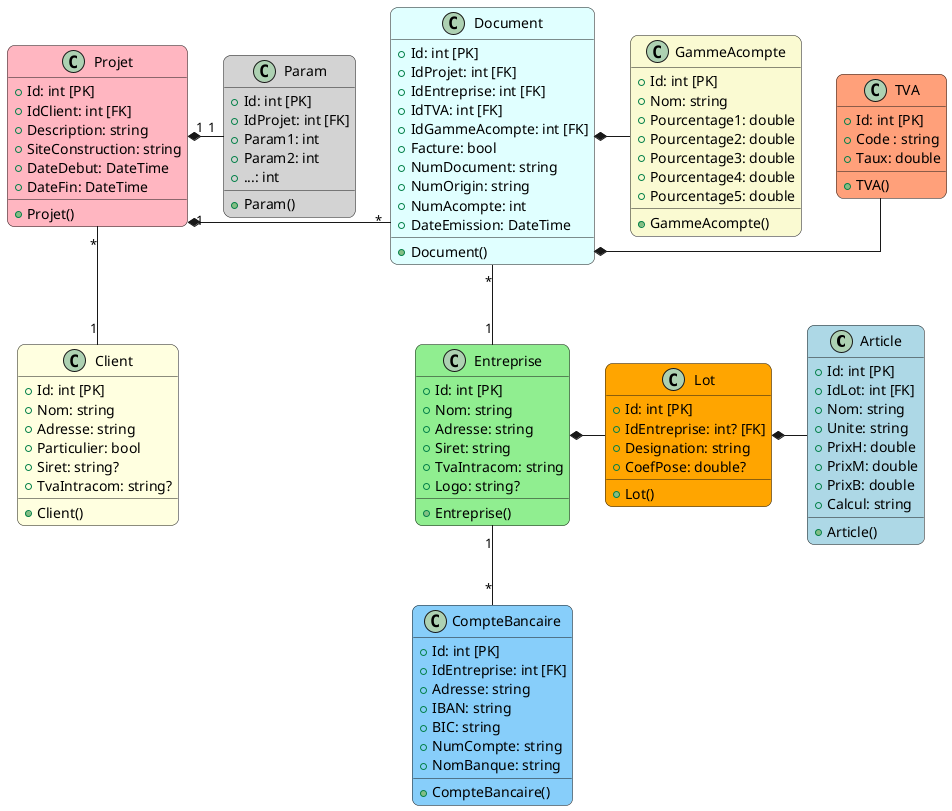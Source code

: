@startuml BHBq_Diagram

skinparam defaultFontName Arial
skinparam linetype ortho
skinparam linewidth 2
skinparam roundcorner 15

' Classe représentant un article qui apparaitra comme une ligne sur le devis
class Article #lightblue {
  + Id: int [PK]
  + IdLot: int [FK]
  + Nom: string
  + Unite: string
  + PrixH: double
  + PrixM: double
  + PrixB: double
  + Calcul: string

  + Article()
}

' Classe représentant un client du Groupe BHB
class Client #lightyellow {
  + Id: int [PK]
  + Nom: string
  + Adresse: string
  + Particulier: bool
  + Siret: string?
  + TvaIntracom: string?

  + Client()
}

' Classe représentant une entreprise du groupe BHB
class Entreprise #lightgreen {
  + Id: int [PK]
  + Nom: string
  + Adresse: string
  + Siret: string
  + TvaIntracom: string
  + Logo: string?

  + Entreprise()
}

' Classe représentant un lot (ensemble d'articles)
class Lot #orange {

  + Id: int [PK]
  + IdEntreprise: int? [FK]
  + Designation: string
  + CoefPose: double?

  + Lot()
}

' Classe représentant un projet, qui regroupe les informations relatives à un projet
class Projet #lightpink {
  + Id: int [PK]
  + IdClient: int [FK]
  + Description: string
  + SiteConstruction: string
  + DateDebut: DateTime
  + DateFin: DateTime

  + Projet()
}

' Classe représentant l'ensemble des paramètres modélisation une ou plusieurs constructions
class Param #lightgrey {
  + Id: int [PK]
  + IdProjet: int [FK]
  + Param1: int
  + Param2: int
  + ...: int

  + Param()
}

' Classe représentant un document type Facture, Devis, Acompte, Avenant, etc.
class Document #lightcyan {

  + Id: int [PK]
  + IdProjet: int [FK]
  + IdEntreprise: int [FK]
  + IdTVA: int [FK]
  + IdGammeAcompte: int [FK]
  + Facture: bool
  + NumDocument: string
  + NumOrigin: string
  + NumAcompte: int
  + DateEmission: DateTime


  + Document()
}

class TVA #LightSalmon {
  + Id: int [PK]
  + Code : string
  + Taux: double

  + TVA()
}

class GammeAcompte #LightGoldenRodYellow {
  + Id: int [PK]
  + Nom: string
  + Pourcentage1: double
  + Pourcentage2: double
  + Pourcentage3: double
  + Pourcentage4: double
  + Pourcentage5: double

  + GammeAcompte()
}

class CompteBancaire #LightSkyBlue {
  + Id: int [PK]
  + IdEntreprise: int [FK]
  + Adresse: string
  + IBAN: string
  + BIC: string
  + NumCompte: string
  + NomBanque: string

  + CompteBancaire()
}

' Relations entre les classes
Projet "*" -- "1" Client
Projet "1" *- "*" Document
Projet "1" *- "1" Param
Entreprise *- Lot
Lot *- Article
Document "*" -- "1" Entreprise
Document *- TVA
Document *- GammeAcompte
Entreprise "1" -- "*" CompteBancaire

@enduml